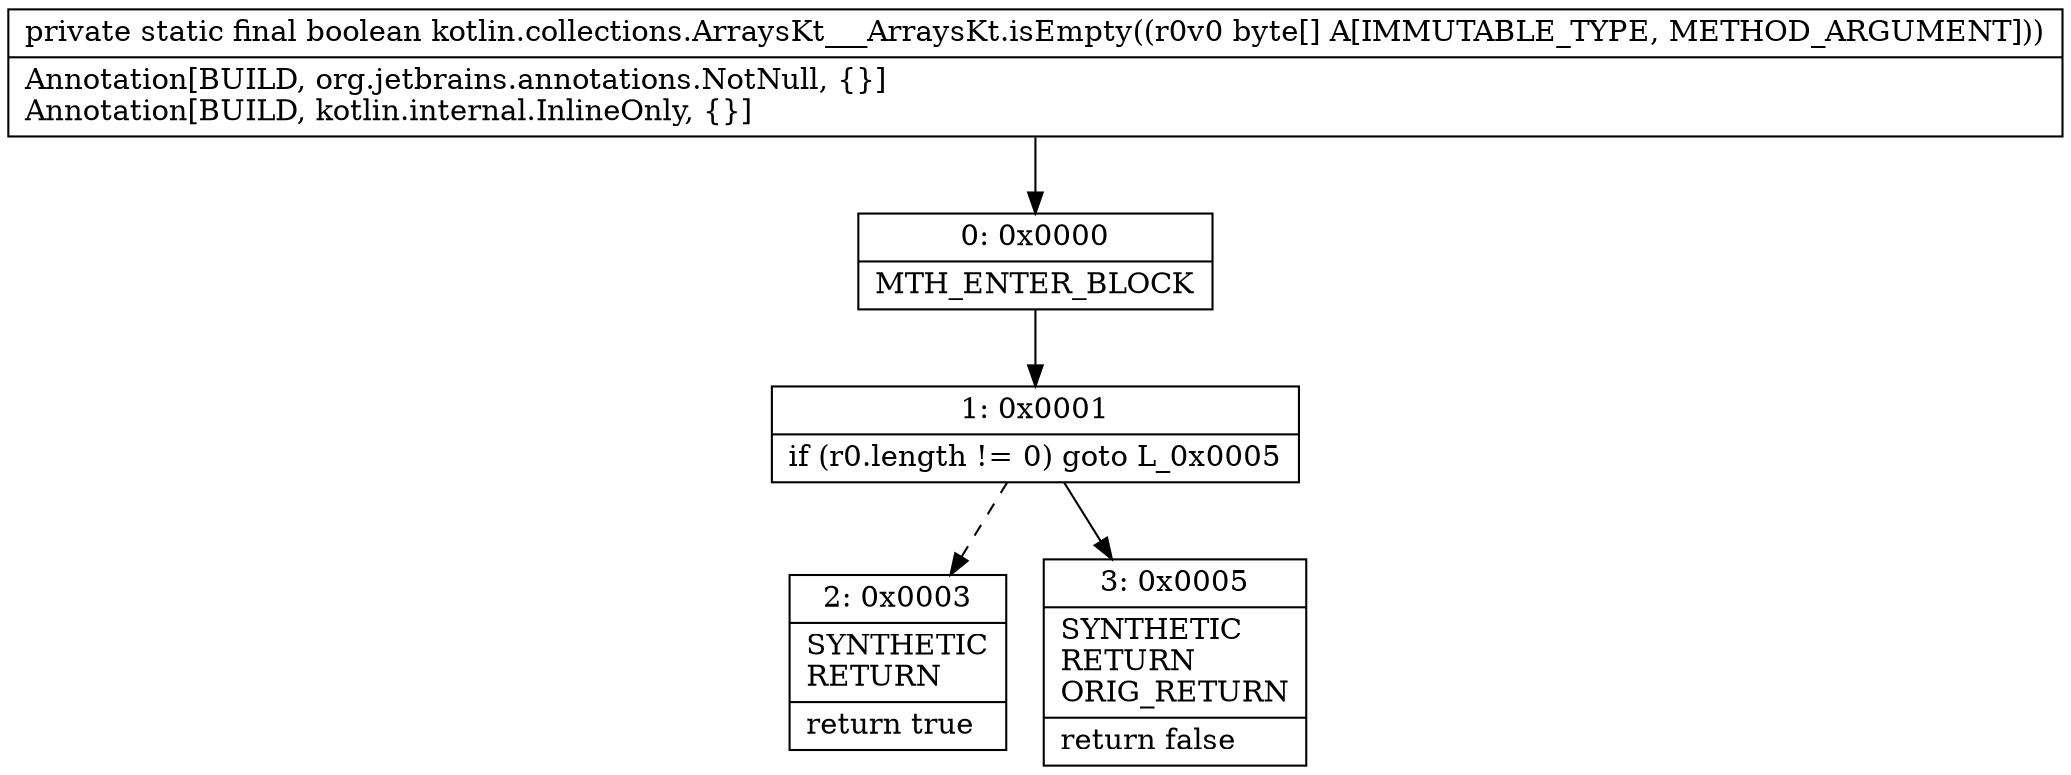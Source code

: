 digraph "CFG forkotlin.collections.ArraysKt___ArraysKt.isEmpty([B)Z" {
Node_0 [shape=record,label="{0\:\ 0x0000|MTH_ENTER_BLOCK\l}"];
Node_1 [shape=record,label="{1\:\ 0x0001|if (r0.length != 0) goto L_0x0005\l}"];
Node_2 [shape=record,label="{2\:\ 0x0003|SYNTHETIC\lRETURN\l|return true\l}"];
Node_3 [shape=record,label="{3\:\ 0x0005|SYNTHETIC\lRETURN\lORIG_RETURN\l|return false\l}"];
MethodNode[shape=record,label="{private static final boolean kotlin.collections.ArraysKt___ArraysKt.isEmpty((r0v0 byte[] A[IMMUTABLE_TYPE, METHOD_ARGUMENT]))  | Annotation[BUILD, org.jetbrains.annotations.NotNull, \{\}]\lAnnotation[BUILD, kotlin.internal.InlineOnly, \{\}]\l}"];
MethodNode -> Node_0;
Node_0 -> Node_1;
Node_1 -> Node_2[style=dashed];
Node_1 -> Node_3;
}

